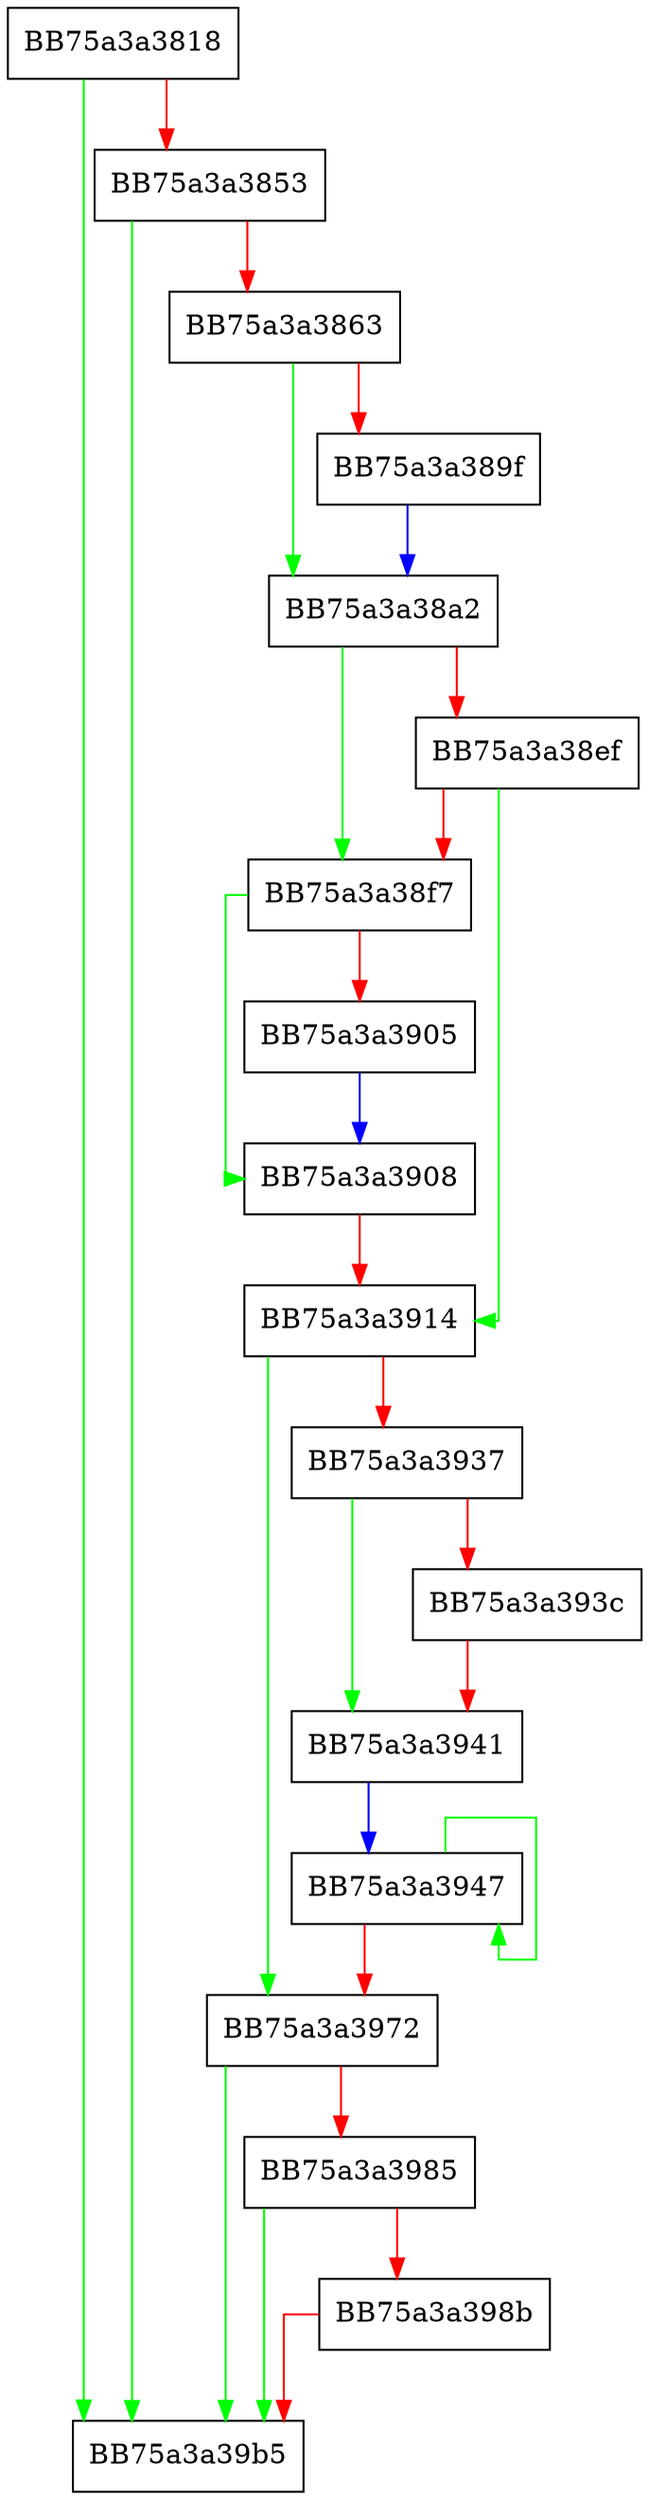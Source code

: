 digraph computeEncryptionKey {
  node [shape="box"];
  graph [splines=ortho];
  BB75a3a3818 -> BB75a3a39b5 [color="green"];
  BB75a3a3818 -> BB75a3a3853 [color="red"];
  BB75a3a3853 -> BB75a3a39b5 [color="green"];
  BB75a3a3853 -> BB75a3a3863 [color="red"];
  BB75a3a3863 -> BB75a3a38a2 [color="green"];
  BB75a3a3863 -> BB75a3a389f [color="red"];
  BB75a3a389f -> BB75a3a38a2 [color="blue"];
  BB75a3a38a2 -> BB75a3a38f7 [color="green"];
  BB75a3a38a2 -> BB75a3a38ef [color="red"];
  BB75a3a38ef -> BB75a3a3914 [color="green"];
  BB75a3a38ef -> BB75a3a38f7 [color="red"];
  BB75a3a38f7 -> BB75a3a3908 [color="green"];
  BB75a3a38f7 -> BB75a3a3905 [color="red"];
  BB75a3a3905 -> BB75a3a3908 [color="blue"];
  BB75a3a3908 -> BB75a3a3914 [color="red"];
  BB75a3a3914 -> BB75a3a3972 [color="green"];
  BB75a3a3914 -> BB75a3a3937 [color="red"];
  BB75a3a3937 -> BB75a3a3941 [color="green"];
  BB75a3a3937 -> BB75a3a393c [color="red"];
  BB75a3a393c -> BB75a3a3941 [color="red"];
  BB75a3a3941 -> BB75a3a3947 [color="blue"];
  BB75a3a3947 -> BB75a3a3947 [color="green"];
  BB75a3a3947 -> BB75a3a3972 [color="red"];
  BB75a3a3972 -> BB75a3a39b5 [color="green"];
  BB75a3a3972 -> BB75a3a3985 [color="red"];
  BB75a3a3985 -> BB75a3a39b5 [color="green"];
  BB75a3a3985 -> BB75a3a398b [color="red"];
  BB75a3a398b -> BB75a3a39b5 [color="red"];
}